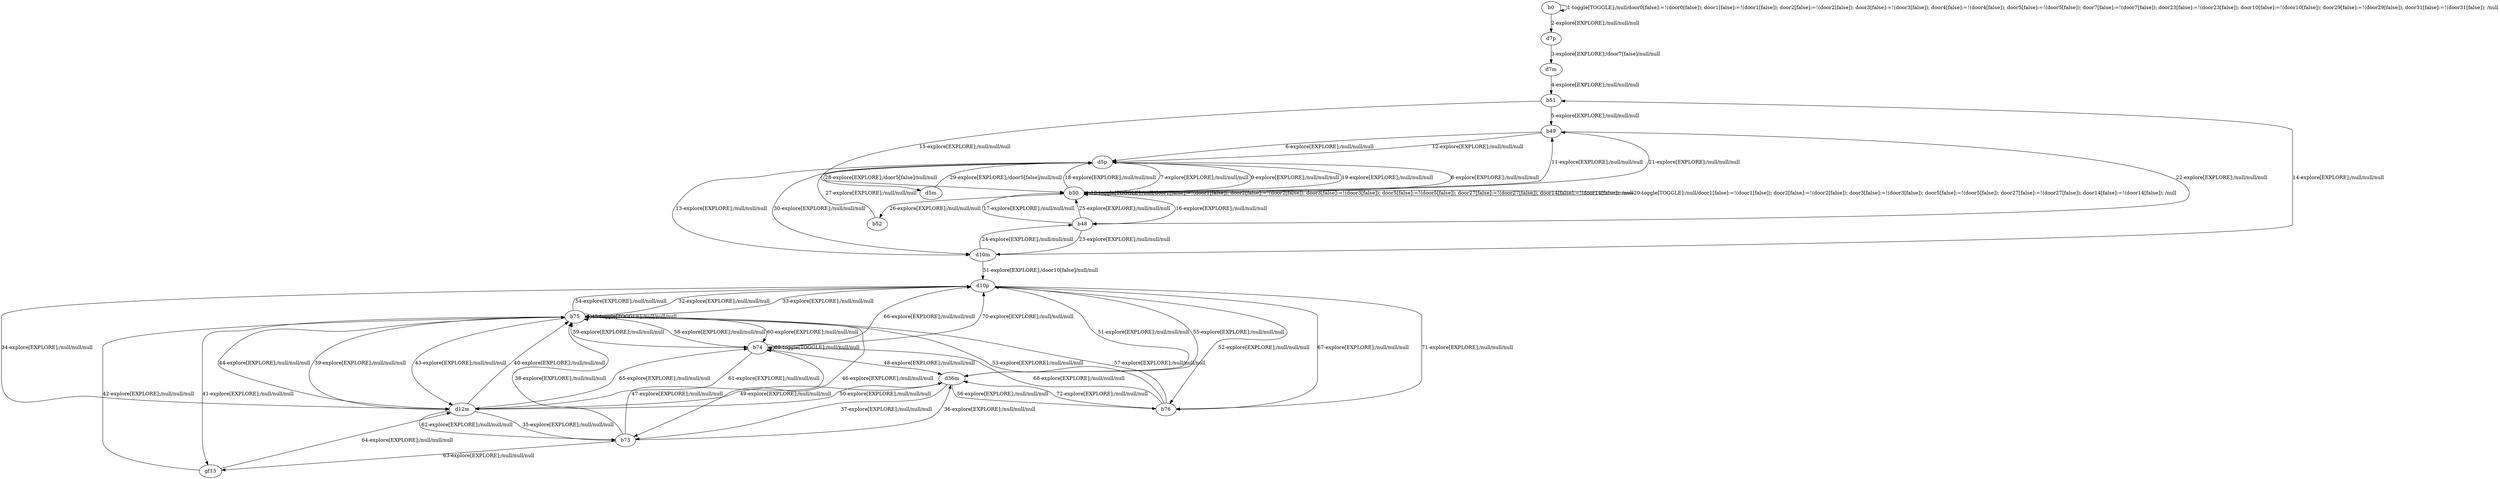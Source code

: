 # Total number of goals covered by this test: 8
# d12m --> b73
# b74 --> b75
# b73 --> b75
# b75 --> b74
# b74 --> b74
# b73 --> gf13
# b75 --> d12m
# b75 --> d10p

digraph g {
"b0" -> "b0" [label = "1-toggle[TOGGLE];/null/door0[false]:=!(door0[false]); door1[false]:=!(door1[false]); door2[false]:=!(door2[false]); door3[false]:=!(door3[false]); door4[false]:=!(door4[false]); door5[false]:=!(door5[false]); door7[false]:=!(door7[false]); door23[false]:=!(door23[false]); door10[false]:=!(door10[false]); door29[false]:=!(door29[false]); door31[false]:=!(door31[false]); /null"];
"b0" -> "d7p" [label = "2-explore[EXPLORE];/null/null/null"];
"d7p" -> "d7m" [label = "3-explore[EXPLORE];/door7[false]/null/null"];
"d7m" -> "b51" [label = "4-explore[EXPLORE];/null/null/null"];
"b51" -> "b49" [label = "5-explore[EXPLORE];/null/null/null"];
"b49" -> "d5p" [label = "6-explore[EXPLORE];/null/null/null"];
"d5p" -> "b50" [label = "7-explore[EXPLORE];/null/null/null"];
"b50" -> "d5p" [label = "8-explore[EXPLORE];/null/null/null"];
"d5p" -> "b50" [label = "9-explore[EXPLORE];/null/null/null"];
"b50" -> "b50" [label = "10-toggle[TOGGLE];/null/door1[false]:=!(door1[false]); door2[false]:=!(door2[false]); door3[false]:=!(door3[false]); door5[false]:=!(door5[false]); door27[false]:=!(door27[false]); door14[false]:=!(door14[false]); /null"];
"b50" -> "b49" [label = "11-explore[EXPLORE];/null/null/null"];
"b49" -> "d5p" [label = "12-explore[EXPLORE];/null/null/null"];
"d5p" -> "d10m" [label = "13-explore[EXPLORE];/null/null/null"];
"d10m" -> "b51" [label = "14-explore[EXPLORE];/null/null/null"];
"b51" -> "b50" [label = "15-explore[EXPLORE];/null/null/null"];
"b50" -> "b48" [label = "16-explore[EXPLORE];/null/null/null"];
"b48" -> "b50" [label = "17-explore[EXPLORE];/null/null/null"];
"b50" -> "d5p" [label = "18-explore[EXPLORE];/null/null/null"];
"d5p" -> "b50" [label = "19-explore[EXPLORE];/null/null/null"];
"b50" -> "b50" [label = "20-toggle[TOGGLE];/null/door1[false]:=!(door1[false]); door2[false]:=!(door2[false]); door3[false]:=!(door3[false]); door5[false]:=!(door5[false]); door27[false]:=!(door27[false]); door14[false]:=!(door14[false]); /null"];
"b50" -> "b49" [label = "21-explore[EXPLORE];/null/null/null"];
"b49" -> "b48" [label = "22-explore[EXPLORE];/null/null/null"];
"b48" -> "d10m" [label = "23-explore[EXPLORE];/null/null/null"];
"d10m" -> "b48" [label = "24-explore[EXPLORE];/null/null/null"];
"b48" -> "b50" [label = "25-explore[EXPLORE];/null/null/null"];
"b50" -> "b52" [label = "26-explore[EXPLORE];/null/null/null"];
"b52" -> "d5p" [label = "27-explore[EXPLORE];/null/null/null"];
"d5p" -> "d5m" [label = "28-explore[EXPLORE];/door5[false]/null/null"];
"d5m" -> "d5p" [label = "29-explore[EXPLORE];/door5[false]/null/null"];
"d5p" -> "d10m" [label = "30-explore[EXPLORE];/null/null/null"];
"d10m" -> "d10p" [label = "31-explore[EXPLORE];/door10[false]/null/null"];
"d10p" -> "b75" [label = "32-explore[EXPLORE];/null/null/null"];
"b75" -> "d10p" [label = "33-explore[EXPLORE];/null/null/null"];
"d10p" -> "d12m" [label = "34-explore[EXPLORE];/null/null/null"];
"d12m" -> "b73" [label = "35-explore[EXPLORE];/null/null/null"];
"b73" -> "d36m" [label = "36-explore[EXPLORE];/null/null/null"];
"d36m" -> "b73" [label = "37-explore[EXPLORE];/null/null/null"];
"b73" -> "b75" [label = "38-explore[EXPLORE];/null/null/null"];
"b75" -> "d12m" [label = "39-explore[EXPLORE];/null/null/null"];
"d12m" -> "b75" [label = "40-explore[EXPLORE];/null/null/null"];
"b75" -> "gf13" [label = "41-explore[EXPLORE];/null/null/null"];
"gf13" -> "b75" [label = "42-explore[EXPLORE];/null/null/null"];
"b75" -> "d12m" [label = "43-explore[EXPLORE];/null/null/null"];
"d12m" -> "b75" [label = "44-explore[EXPLORE];/null/null/null"];
"b75" -> "b75" [label = "45-toggle[TOGGLE];/null/null/null"];
"b75" -> "b73" [label = "46-explore[EXPLORE];/null/null/null"];
"b73" -> "b74" [label = "47-explore[EXPLORE];/null/null/null"];
"b74" -> "d36m" [label = "48-explore[EXPLORE];/null/null/null"];
"d36m" -> "d12m" [label = "49-explore[EXPLORE];/null/null/null"];
"d12m" -> "d36m" [label = "50-explore[EXPLORE];/null/null/null"];
"d36m" -> "d10p" [label = "51-explore[EXPLORE];/null/null/null"];
"d10p" -> "b76" [label = "52-explore[EXPLORE];/null/null/null"];
"b76" -> "b75" [label = "53-explore[EXPLORE];/null/null/null"];
"b75" -> "d10p" [label = "54-explore[EXPLORE];/null/null/null"];
"d10p" -> "d36m" [label = "55-explore[EXPLORE];/null/null/null"];
"d36m" -> "b76" [label = "56-explore[EXPLORE];/null/null/null"];
"b76" -> "b75" [label = "57-explore[EXPLORE];/null/null/null"];
"b75" -> "b74" [label = "58-explore[EXPLORE];/null/null/null"];
"b74" -> "b75" [label = "59-explore[EXPLORE];/null/null/null"];
"b75" -> "b74" [label = "60-explore[EXPLORE];/null/null/null"];
"b74" -> "d12m" [label = "61-explore[EXPLORE];/null/null/null"];
"d12m" -> "b73" [label = "62-explore[EXPLORE];/null/null/null"];
"b73" -> "gf13" [label = "63-explore[EXPLORE];/null/null/null"];
"gf13" -> "d12m" [label = "64-explore[EXPLORE];/null/null/null"];
"d12m" -> "b74" [label = "65-explore[EXPLORE];/null/null/null"];
"b74" -> "d10p" [label = "66-explore[EXPLORE];/null/null/null"];
"d10p" -> "b76" [label = "67-explore[EXPLORE];/null/null/null"];
"b76" -> "b74" [label = "68-explore[EXPLORE];/null/null/null"];
"b74" -> "b74" [label = "69-toggle[TOGGLE];/null/null/null"];
"b74" -> "d10p" [label = "70-explore[EXPLORE];/null/null/null"];
"d10p" -> "b76" [label = "71-explore[EXPLORE];/null/null/null"];
"b76" -> "d36m" [label = "72-explore[EXPLORE];/null/null/null"];
}